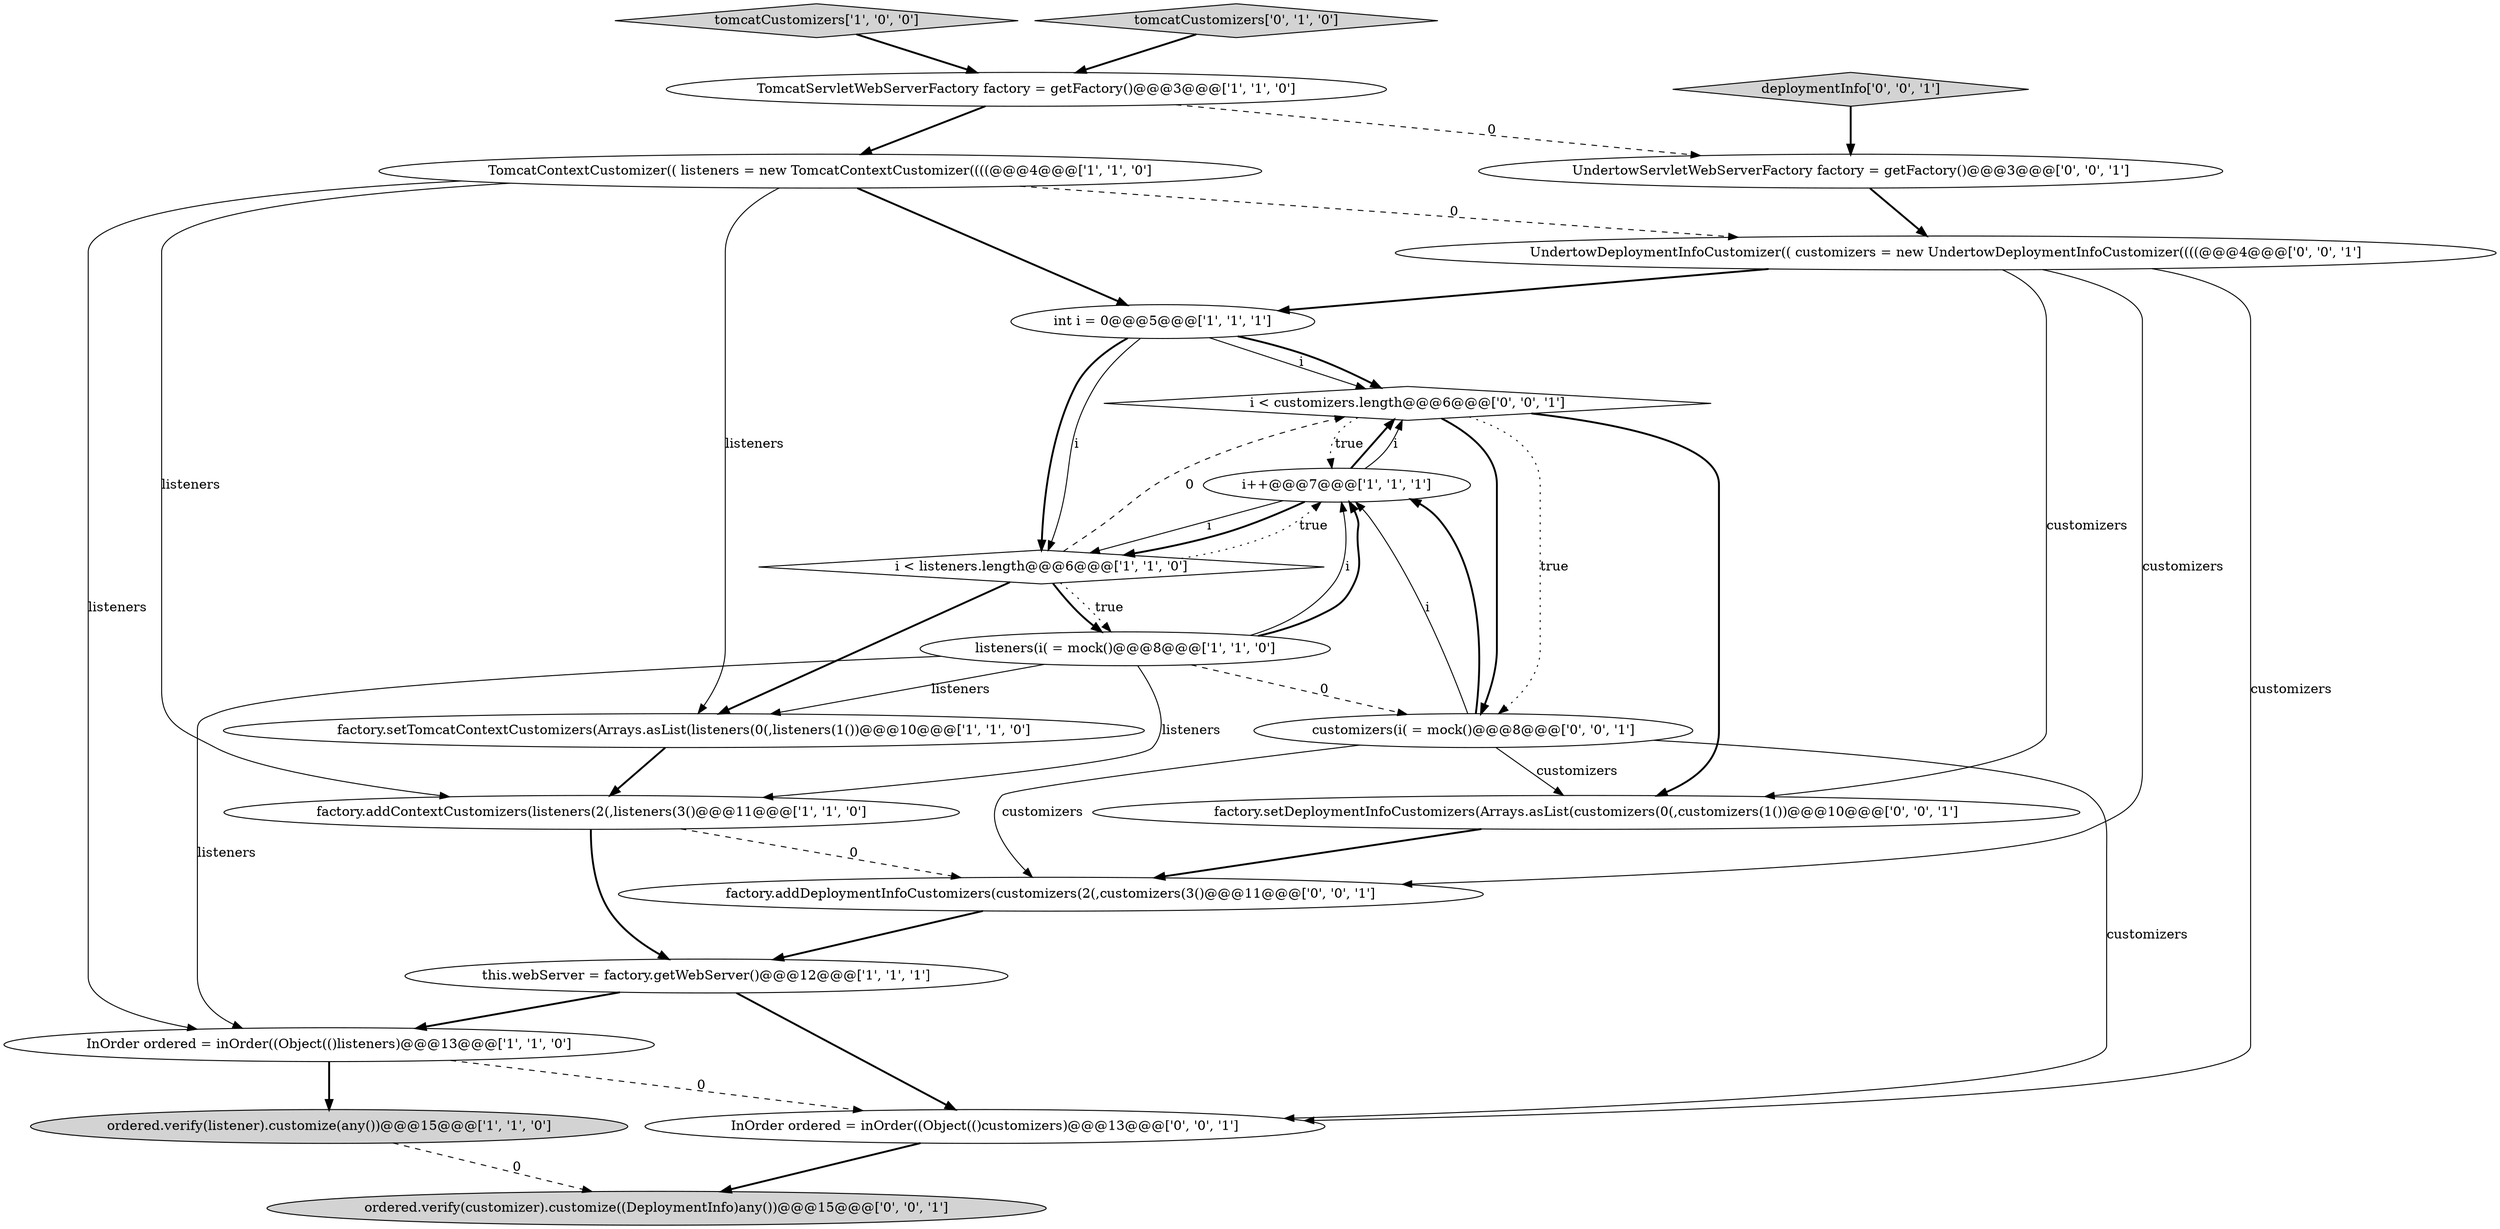 digraph {
7 [style = filled, label = "int i = 0@@@5@@@['1', '1', '1']", fillcolor = white, shape = ellipse image = "AAA0AAABBB1BBB"];
17 [style = filled, label = "factory.addDeploymentInfoCustomizers(customizers(2(,customizers(3()@@@11@@@['0', '0', '1']", fillcolor = white, shape = ellipse image = "AAA0AAABBB3BBB"];
16 [style = filled, label = "i < customizers.length@@@6@@@['0', '0', '1']", fillcolor = white, shape = diamond image = "AAA0AAABBB3BBB"];
9 [style = filled, label = "factory.addContextCustomizers(listeners(2(,listeners(3()@@@11@@@['1', '1', '0']", fillcolor = white, shape = ellipse image = "AAA0AAABBB1BBB"];
1 [style = filled, label = "tomcatCustomizers['1', '0', '0']", fillcolor = lightgray, shape = diamond image = "AAA0AAABBB1BBB"];
15 [style = filled, label = "UndertowServletWebServerFactory factory = getFactory()@@@3@@@['0', '0', '1']", fillcolor = white, shape = ellipse image = "AAA0AAABBB3BBB"];
11 [style = filled, label = "TomcatContextCustomizer(( listeners = new TomcatContextCustomizer((((@@@4@@@['1', '1', '0']", fillcolor = white, shape = ellipse image = "AAA0AAABBB1BBB"];
20 [style = filled, label = "factory.setDeploymentInfoCustomizers(Arrays.asList(customizers(0(,customizers(1())@@@10@@@['0', '0', '1']", fillcolor = white, shape = ellipse image = "AAA0AAABBB3BBB"];
10 [style = filled, label = "TomcatServletWebServerFactory factory = getFactory()@@@3@@@['1', '1', '0']", fillcolor = white, shape = ellipse image = "AAA0AAABBB1BBB"];
14 [style = filled, label = "UndertowDeploymentInfoCustomizer(( customizers = new UndertowDeploymentInfoCustomizer((((@@@4@@@['0', '0', '1']", fillcolor = white, shape = ellipse image = "AAA0AAABBB3BBB"];
12 [style = filled, label = "tomcatCustomizers['0', '1', '0']", fillcolor = lightgray, shape = diamond image = "AAA0AAABBB2BBB"];
6 [style = filled, label = "ordered.verify(listener).customize(any())@@@15@@@['1', '1', '0']", fillcolor = lightgray, shape = ellipse image = "AAA0AAABBB1BBB"];
4 [style = filled, label = "this.webServer = factory.getWebServer()@@@12@@@['1', '1', '1']", fillcolor = white, shape = ellipse image = "AAA0AAABBB1BBB"];
2 [style = filled, label = "i < listeners.length@@@6@@@['1', '1', '0']", fillcolor = white, shape = diamond image = "AAA0AAABBB1BBB"];
13 [style = filled, label = "deploymentInfo['0', '0', '1']", fillcolor = lightgray, shape = diamond image = "AAA0AAABBB3BBB"];
8 [style = filled, label = "i++@@@7@@@['1', '1', '1']", fillcolor = white, shape = ellipse image = "AAA0AAABBB1BBB"];
3 [style = filled, label = "listeners(i( = mock()@@@8@@@['1', '1', '0']", fillcolor = white, shape = ellipse image = "AAA0AAABBB1BBB"];
18 [style = filled, label = "ordered.verify(customizer).customize((DeploymentInfo)any())@@@15@@@['0', '0', '1']", fillcolor = lightgray, shape = ellipse image = "AAA0AAABBB3BBB"];
0 [style = filled, label = "InOrder ordered = inOrder((Object(()listeners)@@@13@@@['1', '1', '0']", fillcolor = white, shape = ellipse image = "AAA0AAABBB1BBB"];
21 [style = filled, label = "customizers(i( = mock()@@@8@@@['0', '0', '1']", fillcolor = white, shape = ellipse image = "AAA0AAABBB3BBB"];
5 [style = filled, label = "factory.setTomcatContextCustomizers(Arrays.asList(listeners(0(,listeners(1())@@@10@@@['1', '1', '0']", fillcolor = white, shape = ellipse image = "AAA0AAABBB1BBB"];
19 [style = filled, label = "InOrder ordered = inOrder((Object(()customizers)@@@13@@@['0', '0', '1']", fillcolor = white, shape = ellipse image = "AAA0AAABBB3BBB"];
2->3 [style = dotted, label="true"];
10->15 [style = dashed, label="0"];
8->16 [style = bold, label=""];
16->8 [style = dotted, label="true"];
19->18 [style = bold, label=""];
20->17 [style = bold, label=""];
5->9 [style = bold, label=""];
15->14 [style = bold, label=""];
8->16 [style = solid, label="i"];
2->8 [style = dotted, label="true"];
0->6 [style = bold, label=""];
7->2 [style = solid, label="i"];
3->21 [style = dashed, label="0"];
0->19 [style = dashed, label="0"];
3->8 [style = solid, label="i"];
9->4 [style = bold, label=""];
2->3 [style = bold, label=""];
4->19 [style = bold, label=""];
21->8 [style = bold, label=""];
21->20 [style = solid, label="customizers"];
11->5 [style = solid, label="listeners"];
21->17 [style = solid, label="customizers"];
7->16 [style = solid, label="i"];
14->19 [style = solid, label="customizers"];
4->0 [style = bold, label=""];
14->7 [style = bold, label=""];
11->9 [style = solid, label="listeners"];
3->9 [style = solid, label="listeners"];
6->18 [style = dashed, label="0"];
3->0 [style = solid, label="listeners"];
12->10 [style = bold, label=""];
21->19 [style = solid, label="customizers"];
8->2 [style = bold, label=""];
14->20 [style = solid, label="customizers"];
7->2 [style = bold, label=""];
16->21 [style = bold, label=""];
3->8 [style = bold, label=""];
3->5 [style = solid, label="listeners"];
14->17 [style = solid, label="customizers"];
11->14 [style = dashed, label="0"];
7->16 [style = bold, label=""];
2->16 [style = dashed, label="0"];
9->17 [style = dashed, label="0"];
16->21 [style = dotted, label="true"];
13->15 [style = bold, label=""];
11->0 [style = solid, label="listeners"];
21->8 [style = solid, label="i"];
1->10 [style = bold, label=""];
16->20 [style = bold, label=""];
17->4 [style = bold, label=""];
11->7 [style = bold, label=""];
8->2 [style = solid, label="i"];
2->5 [style = bold, label=""];
10->11 [style = bold, label=""];
}
